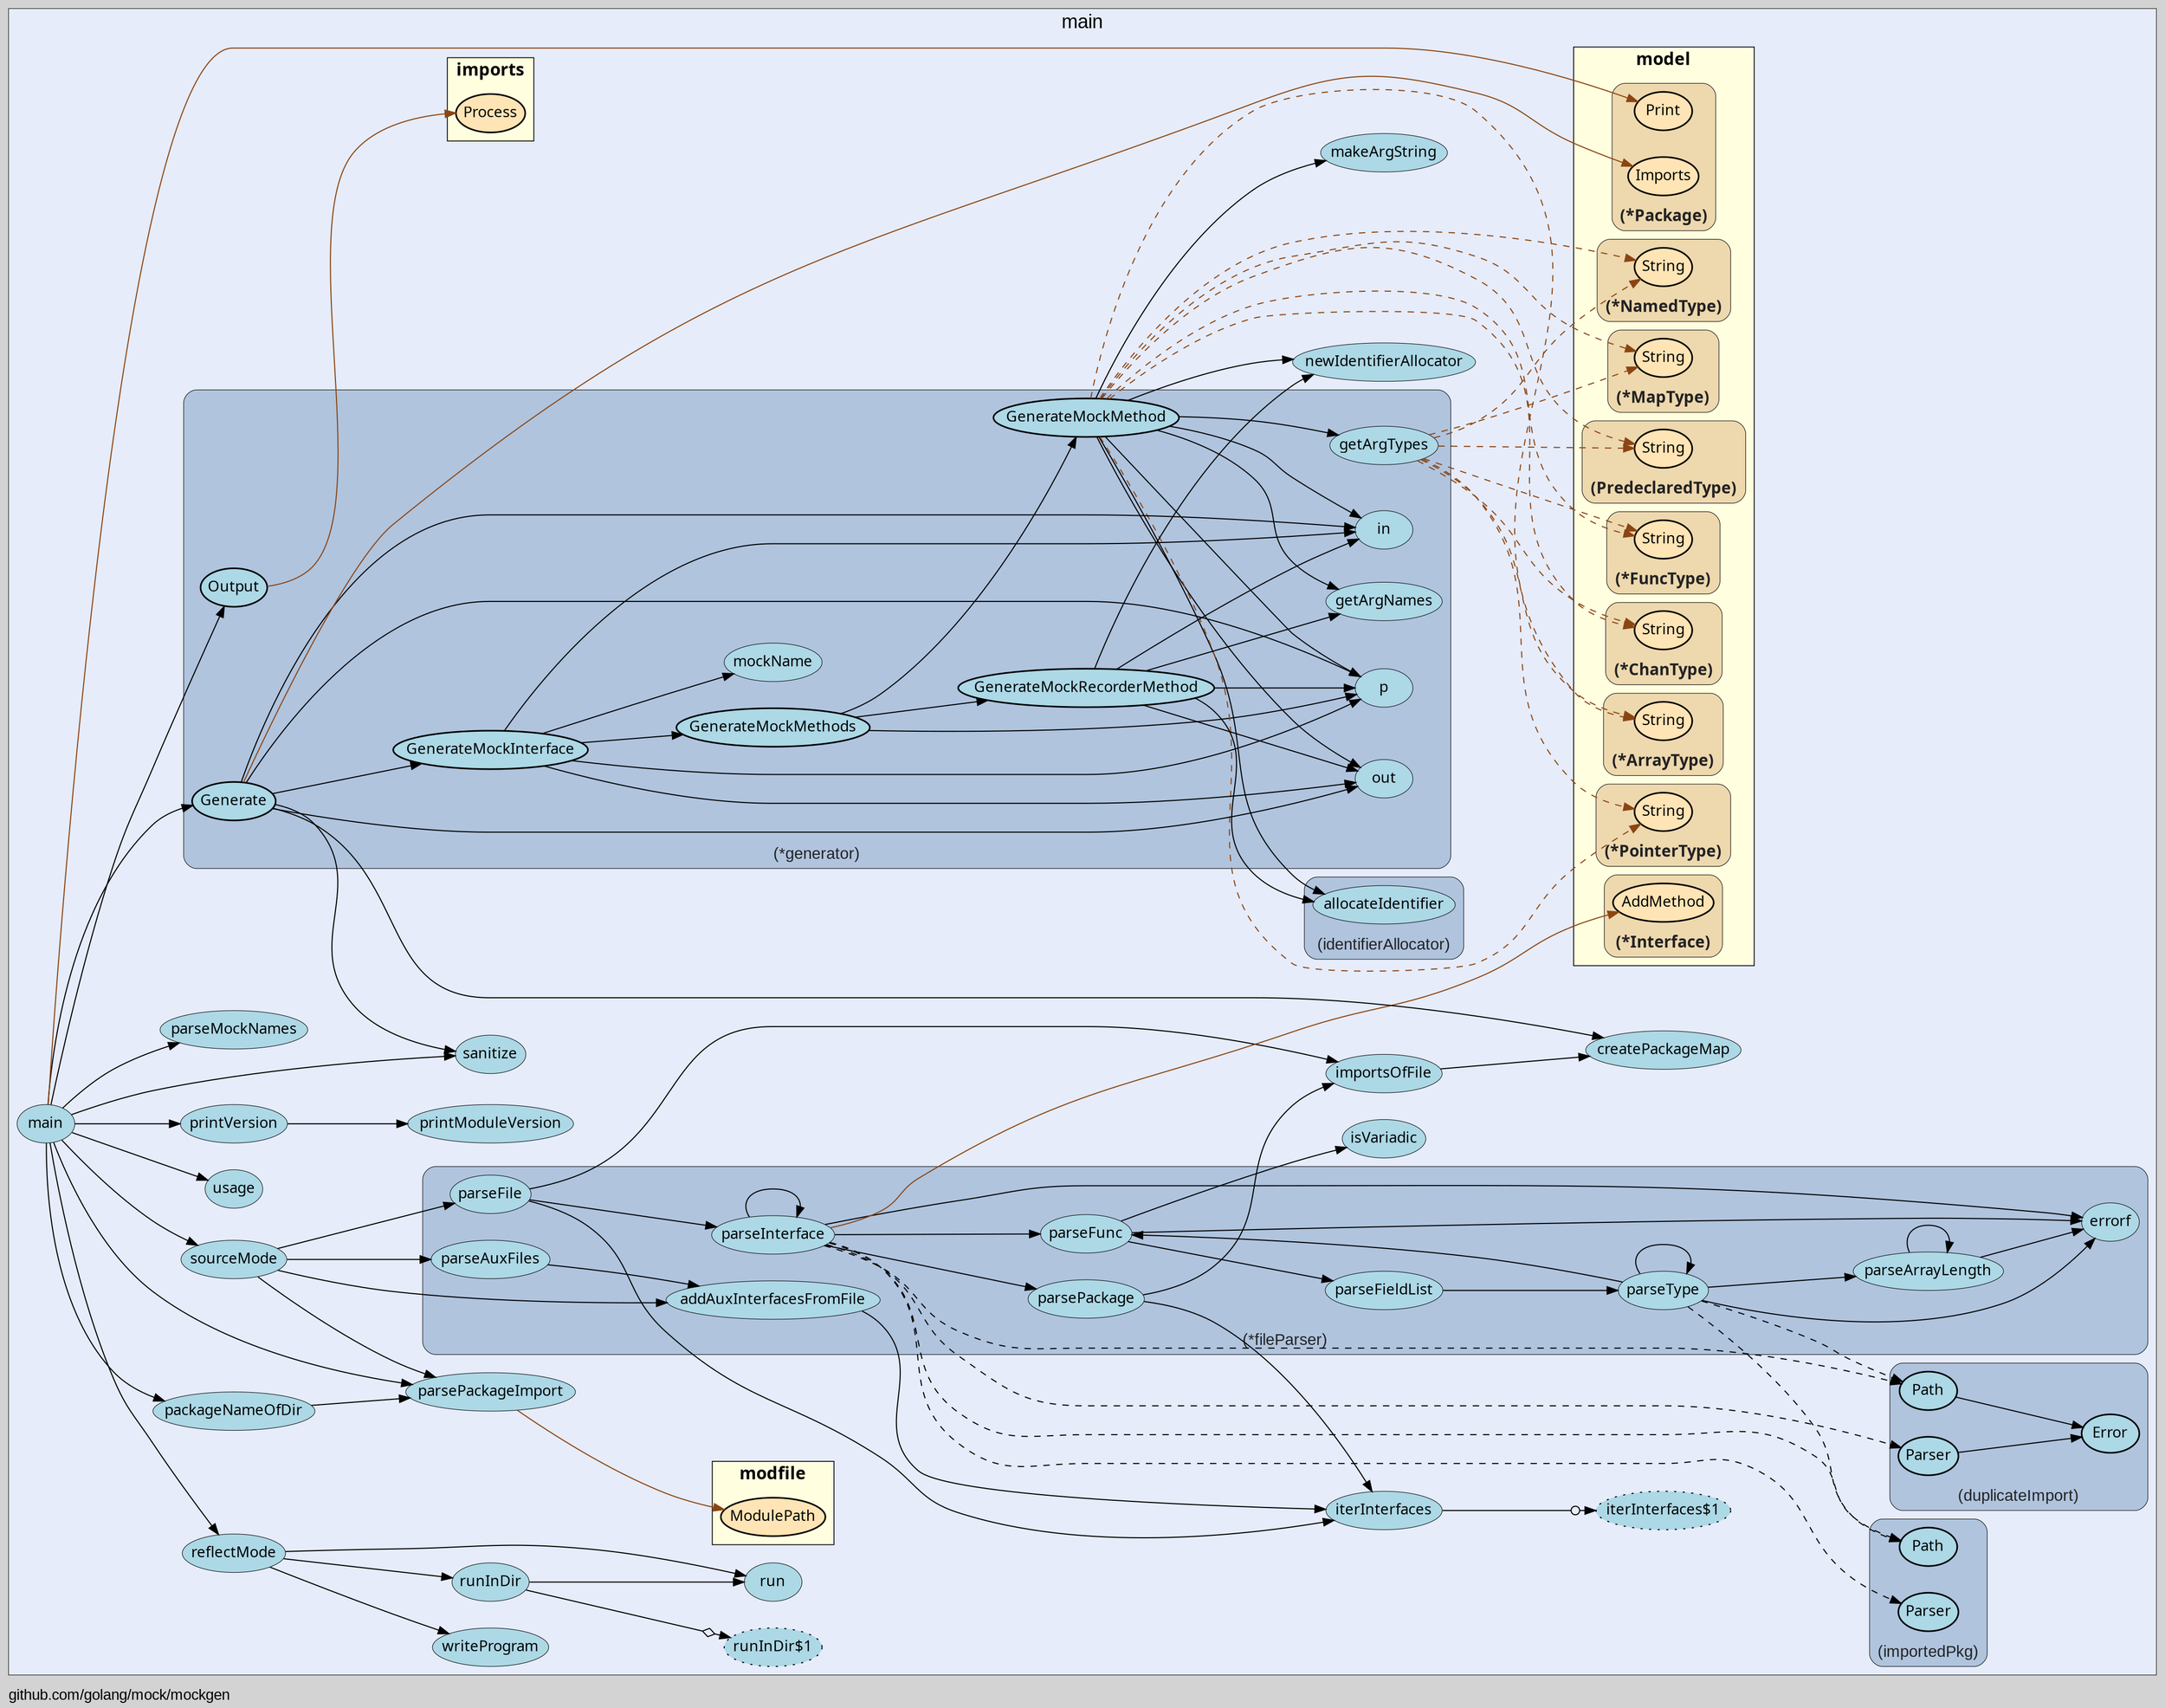 digraph gocallvis {
    label="github.com/golang/mock/mockgen";
    labeljust="l";
    fontname="Arial";
    fontsize="14";
    rankdir="LR";
    bgcolor="lightgray";
    style="solid";
    penwidth="0.5";
    pad="0.0";
    nodesep="0.35";

    node [shape="ellipse" style="filled" fillcolor="honeydew" fontname="Verdana" penwidth="1.0" margin="0.05,0.0"];
    edge [minlen="2"]

    subgraph "cluster_focus" {
        fontsize="18";
bgcolor="#e6ecfa";
label="main";
labelloc="t";
labeljust="c";
        
        "github.com/golang/mock/mockgen.reflectMode" [ fillcolor="lightblue" label="reflectMode" penwidth="0.5" ]
        "github.com/golang/mock/mockgen.run" [ fillcolor="lightblue" label="run" penwidth="0.5" ]
        "github.com/golang/mock/mockgen.writeProgram" [ fillcolor="lightblue" label="writeProgram" penwidth="0.5" ]
        "github.com/golang/mock/mockgen.runInDir" [ fillcolor="lightblue" label="runInDir" penwidth="0.5" ]
        "github.com/golang/mock/mockgen.runInDir$1" [ fillcolor="lightblue" label="runInDir$1" style="dotted,filled" ]
        "github.com/golang/mock/mockgen.iterInterfaces" [ fillcolor="lightblue" label="iterInterfaces" penwidth="0.5" ]
        "github.com/golang/mock/mockgen.iterInterfaces$1" [ fillcolor="lightblue" label="iterInterfaces$1" style="dotted,filled" ]
        "github.com/golang/mock/mockgen.importsOfFile" [ fillcolor="lightblue" label="importsOfFile" penwidth="0.5" ]
        "github.com/golang/mock/mockgen.createPackageMap" [ fillcolor="lightblue" label="createPackageMap" penwidth="0.5" ]
        "github.com/golang/mock/mockgen.isVariadic" [ fillcolor="lightblue" label="isVariadic" penwidth="0.5" ]
        "github.com/golang/mock/mockgen.makeArgString" [ label="makeArgString" penwidth="0.5" fillcolor="lightblue" ]
        "github.com/golang/mock/mockgen.newIdentifierAllocator" [ fillcolor="lightblue" label="newIdentifierAllocator" penwidth="0.5" ]
        "github.com/golang/mock/mockgen.parsePackageImport" [ fillcolor="lightblue" label="parsePackageImport" penwidth="0.5" ]
        "github.com/golang/mock/mockgen.sourceMode" [ fillcolor="lightblue" label="sourceMode" penwidth="0.5" ]
        "github.com/golang/mock/mockgen.printVersion" [ penwidth="0.5" fillcolor="lightblue" label="printVersion" ]
        "github.com/golang/mock/mockgen.printModuleVersion" [ fillcolor="lightblue" label="printModuleVersion" penwidth="0.5" ]
        "github.com/golang/mock/mockgen.main" [ penwidth="0.5" fillcolor="lightblue" label="main" ]
        "github.com/golang/mock/mockgen.usage" [ penwidth="0.5" fillcolor="lightblue" label="usage" ]
        "github.com/golang/mock/mockgen.packageNameOfDir" [ penwidth="0.5" fillcolor="lightblue" label="packageNameOfDir" ]
        "github.com/golang/mock/mockgen.sanitize" [ fillcolor="lightblue" label="sanitize" penwidth="0.5" ]
        "github.com/golang/mock/mockgen.parseMockNames" [ fillcolor="lightblue" label="parseMockNames" penwidth="0.5" ]
        
        subgraph "cluster_*github.com/golang/mock/mockgen.fileParser" {
        style="rounded,filled";
fillcolor="lightsteelblue";
label="(*fileParser)";
tooltip="type: *github.com/golang/mock/mockgen.fileParser";
penwidth="0.5";
fontsize="15";
fontcolor="#222222";
labelloc="b";
        
        "(*github.com/golang/mock/mockgen.fileParser).parsePackage" [ fillcolor="lightblue" label="parsePackage" penwidth="0.5" ]
        "(*github.com/golang/mock/mockgen.fileParser).parseFunc" [ penwidth="0.5" fillcolor="lightblue" label="parseFunc" ]
        "(*github.com/golang/mock/mockgen.fileParser).parseArrayLength" [ fillcolor="lightblue" label="parseArrayLength" penwidth="0.5" ]
        "(*github.com/golang/mock/mockgen.fileParser).errorf" [ penwidth="0.5" fillcolor="lightblue" label="errorf" ]
        "(*github.com/golang/mock/mockgen.fileParser).parseType" [ label="parseType" penwidth="0.5" fillcolor="lightblue" ]
        "(*github.com/golang/mock/mockgen.fileParser).parseFieldList" [ fillcolor="lightblue" label="parseFieldList" penwidth="0.5" ]
        "(*github.com/golang/mock/mockgen.fileParser).addAuxInterfacesFromFile" [ penwidth="0.5" fillcolor="lightblue" label="addAuxInterfacesFromFile" ]
        "(*github.com/golang/mock/mockgen.fileParser).parseAuxFiles" [ penwidth="0.5" fillcolor="lightblue" label="parseAuxFiles" ]
        "(*github.com/golang/mock/mockgen.fileParser).parseFile" [ fillcolor="lightblue" label="parseFile" penwidth="0.5" ]
        "(*github.com/golang/mock/mockgen.fileParser).parseInterface" [ fillcolor="lightblue" label="parseInterface" penwidth="0.5" ]
        
    }

        subgraph "cluster_*github.com/golang/mock/mockgen.generator" {
        labelloc="b";
style="rounded,filled";
fillcolor="lightsteelblue";
label="(*generator)";
tooltip="type: *github.com/golang/mock/mockgen.generator";
penwidth="0.5";
fontsize="15";
fontcolor="#222222";
        
        "(*github.com/golang/mock/mockgen.generator).GenerateMockMethods" [ label="GenerateMockMethods" penwidth="1.5" fillcolor="lightblue" ]
        "(*github.com/golang/mock/mockgen.generator).p" [ penwidth="0.5" fillcolor="lightblue" label="p" ]
        "(*github.com/golang/mock/mockgen.generator).GenerateMockMethod" [ penwidth="1.5" fillcolor="lightblue" label="GenerateMockMethod" ]
        "(*github.com/golang/mock/mockgen.generator).getArgNames" [ fillcolor="lightblue" label="getArgNames" penwidth="0.5" ]
        "(*github.com/golang/mock/mockgen.generator).getArgTypes" [ fillcolor="lightblue" label="getArgTypes" penwidth="0.5" ]
        "(*github.com/golang/mock/mockgen.generator).in" [ fillcolor="lightblue" label="in" penwidth="0.5" ]
        "(*github.com/golang/mock/mockgen.generator).out" [ fillcolor="lightblue" label="out" penwidth="0.5" ]
        "(*github.com/golang/mock/mockgen.generator).GenerateMockRecorderMethod" [ penwidth="1.5" fillcolor="lightblue" label="GenerateMockRecorderMethod" ]
        "(*github.com/golang/mock/mockgen.generator).Output" [ fillcolor="lightblue" label="Output" penwidth="1.5" ]
        "(*github.com/golang/mock/mockgen.generator).Generate" [ fillcolor="lightblue" label="Generate" penwidth="1.5" ]
        "(*github.com/golang/mock/mockgen.generator).GenerateMockInterface" [ fillcolor="lightblue" label="GenerateMockInterface" penwidth="1.5" ]
        "(*github.com/golang/mock/mockgen.generator).mockName" [ penwidth="0.5" fillcolor="lightblue" label="mockName" ]
        
    }

        subgraph "cluster_github.com/golang/mock/mockgen.duplicateImport" {
        fontcolor="#222222";
labelloc="b";
style="rounded,filled";
fillcolor="lightsteelblue";
label="(duplicateImport)";
tooltip="type: github.com/golang/mock/mockgen.duplicateImport";
penwidth="0.5";
fontsize="15";
        
        "(github.com/golang/mock/mockgen.duplicateImport).Path" [ fillcolor="lightblue" label="Path" penwidth="1.5" ]
        "(github.com/golang/mock/mockgen.duplicateImport).Error" [ penwidth="1.5" fillcolor="lightblue" label="Error" ]
        "(github.com/golang/mock/mockgen.duplicateImport).Parser" [ fillcolor="lightblue" label="Parser" penwidth="1.5" ]
        
    }

        subgraph "cluster_github.com/golang/mock/mockgen.identifierAllocator" {
        tooltip="type: github.com/golang/mock/mockgen.identifierAllocator";
penwidth="0.5";
fontsize="15";
fontcolor="#222222";
labelloc="b";
style="rounded,filled";
fillcolor="lightsteelblue";
label="(identifierAllocator)";
        
        "(github.com/golang/mock/mockgen.identifierAllocator).allocateIdentifier" [ fillcolor="lightblue" label="allocateIdentifier" penwidth="0.5" ]
        
    }

        subgraph "cluster_github.com/golang/mock/mockgen.importedPkg" {
        fillcolor="lightsteelblue";
label="(importedPkg)";
tooltip="type: github.com/golang/mock/mockgen.importedPkg";
penwidth="0.5";
fontsize="15";
fontcolor="#222222";
labelloc="b";
style="rounded,filled";
        
        "(github.com/golang/mock/mockgen.importedPkg).Path" [ fillcolor="lightblue" label="Path" penwidth="1.5" ]
        "(github.com/golang/mock/mockgen.importedPkg).Parser" [ penwidth="1.5" fillcolor="lightblue" label="Parser" ]
        
    }

        subgraph "cluster_github.com/golang/mock/mockgen/model" {
        fillcolor="lightyellow";
rank="sink";
URL="/?f=github.com/golang/mock/mockgen/model";
style="filled";
fontsize="16";
fontname="Tahoma bold";
label="model";
tooltip="package: github.com/golang/mock/mockgen/model";
penwidth="0.8";
        
        
        subgraph "cluster_*github.com/golang/mock/mockgen/model.ArrayType" {
        penwidth="0.5";
fontsize="15";
fontcolor="#222222";
labelloc="b";
style="rounded,filled";
fillcolor="wheat2";
label="(*ArrayType)";
tooltip="type: *github.com/golang/mock/mockgen/model.ArrayType";
        
        "(*github.com/golang/mock/mockgen/model.ArrayType).String" [ fillcolor="moccasin" label="String" penwidth="1.5" ]
        
    }

        subgraph "cluster_*github.com/golang/mock/mockgen/model.ChanType" {
        style="rounded,filled";
fillcolor="wheat2";
label="(*ChanType)";
tooltip="type: *github.com/golang/mock/mockgen/model.ChanType";
penwidth="0.5";
fontsize="15";
fontcolor="#222222";
labelloc="b";
        
        "(*github.com/golang/mock/mockgen/model.ChanType).String" [ fillcolor="moccasin" label="String" penwidth="1.5" ]
        
    }

        subgraph "cluster_*github.com/golang/mock/mockgen/model.FuncType" {
        fontcolor="#222222";
labelloc="b";
style="rounded,filled";
fillcolor="wheat2";
label="(*FuncType)";
tooltip="type: *github.com/golang/mock/mockgen/model.FuncType";
penwidth="0.5";
fontsize="15";
        
        "(*github.com/golang/mock/mockgen/model.FuncType).String" [ penwidth="1.5" fillcolor="moccasin" label="String" ]
        
    }

        subgraph "cluster_*github.com/golang/mock/mockgen/model.Interface" {
        fillcolor="wheat2";
label="(*Interface)";
tooltip="type: *github.com/golang/mock/mockgen/model.Interface";
penwidth="0.5";
fontsize="15";
fontcolor="#222222";
labelloc="b";
style="rounded,filled";
        
        "(*github.com/golang/mock/mockgen/model.Interface).AddMethod" [ fillcolor="moccasin" label="AddMethod" penwidth="1.5" ]
        
    }

        subgraph "cluster_*github.com/golang/mock/mockgen/model.MapType" {
        fontsize="15";
fontcolor="#222222";
labelloc="b";
style="rounded,filled";
fillcolor="wheat2";
label="(*MapType)";
tooltip="type: *github.com/golang/mock/mockgen/model.MapType";
penwidth="0.5";
        
        "(*github.com/golang/mock/mockgen/model.MapType).String" [ fillcolor="moccasin" label="String" penwidth="1.5" ]
        
    }

        subgraph "cluster_*github.com/golang/mock/mockgen/model.NamedType" {
        tooltip="type: *github.com/golang/mock/mockgen/model.NamedType";
penwidth="0.5";
fontsize="15";
fontcolor="#222222";
labelloc="b";
style="rounded,filled";
fillcolor="wheat2";
label="(*NamedType)";
        
        "(*github.com/golang/mock/mockgen/model.NamedType).String" [ fillcolor="moccasin" label="String" penwidth="1.5" ]
        
    }

        subgraph "cluster_*github.com/golang/mock/mockgen/model.Package" {
        fontsize="15";
fontcolor="#222222";
labelloc="b";
style="rounded,filled";
fillcolor="wheat2";
label="(*Package)";
tooltip="type: *github.com/golang/mock/mockgen/model.Package";
penwidth="0.5";
        
        "(*github.com/golang/mock/mockgen/model.Package).Print" [ fillcolor="moccasin" label="Print" penwidth="1.5" ]
        "(*github.com/golang/mock/mockgen/model.Package).Imports" [ fillcolor="moccasin" label="Imports" penwidth="1.5" ]
        
    }

        subgraph "cluster_*github.com/golang/mock/mockgen/model.PointerType" {
        style="rounded,filled";
fillcolor="wheat2";
label="(*PointerType)";
tooltip="type: *github.com/golang/mock/mockgen/model.PointerType";
penwidth="0.5";
fontsize="15";
fontcolor="#222222";
labelloc="b";
        
        "(*github.com/golang/mock/mockgen/model.PointerType).String" [ fillcolor="moccasin" label="String" penwidth="1.5" ]
        
    }

        subgraph "cluster_github.com/golang/mock/mockgen/model.PredeclaredType" {
        penwidth="0.5";
fontsize="15";
fontcolor="#222222";
labelloc="b";
style="rounded,filled";
fillcolor="wheat2";
label="(PredeclaredType)";
tooltip="type: github.com/golang/mock/mockgen/model.PredeclaredType";
        
        "(github.com/golang/mock/mockgen/model.PredeclaredType).String" [ fillcolor="moccasin" label="String" penwidth="1.5" ]
        
    }

    }

        subgraph "cluster_golang.org/x/mod/modfile" {
        penwidth="0.8";
fillcolor="lightyellow";
fontname="Tahoma bold";
label="modfile";
URL="/?f=golang.org/x/mod/modfile";
fontsize="16";
style="filled";
rank="sink";
tooltip="package: golang.org/x/mod/modfile";
        
        "golang.org/x/mod/modfile.ModulePath" [ fillcolor="moccasin" label="ModulePath" penwidth="1.5" ]
        
    }

        subgraph "cluster_golang.org/x/tools/imports" {
        penwidth="0.8";
fontsize="16";
rank="sink";
tooltip="package: golang.org/x/tools/imports";
style="filled";
fillcolor="lightyellow";
fontname="Tahoma bold";
label="imports";
URL="/?f=golang.org/x/tools/imports";
        
        "golang.org/x/tools/imports.Process" [ fillcolor="moccasin" label="Process" penwidth="1.5" ]
        
    }

    }

    "github.com/golang/mock/mockgen.reflectMode" -> "github.com/golang/mock/mockgen.run" [  ]
    "github.com/golang/mock/mockgen.reflectMode" -> "github.com/golang/mock/mockgen.writeProgram" [  ]
    "github.com/golang/mock/mockgen.runInDir" -> "github.com/golang/mock/mockgen.runInDir$1" [ arrowhead="normalnoneodiamond" ]
    "github.com/golang/mock/mockgen.runInDir" -> "github.com/golang/mock/mockgen.run" [  ]
    "github.com/golang/mock/mockgen.reflectMode" -> "github.com/golang/mock/mockgen.runInDir" [  ]
    "github.com/golang/mock/mockgen.iterInterfaces" -> "github.com/golang/mock/mockgen.iterInterfaces$1" [ arrowhead="normalnoneodot" ]
    "(*github.com/golang/mock/mockgen.fileParser).parsePackage" -> "github.com/golang/mock/mockgen.iterInterfaces" [  ]
    "github.com/golang/mock/mockgen.importsOfFile" -> "github.com/golang/mock/mockgen.createPackageMap" [  ]
    "(*github.com/golang/mock/mockgen.fileParser).parsePackage" -> "github.com/golang/mock/mockgen.importsOfFile" [  ]
    "(*github.com/golang/mock/mockgen.fileParser).parseFunc" -> "github.com/golang/mock/mockgen.isVariadic" [  ]
    "(*github.com/golang/mock/mockgen.fileParser).parseArrayLength" -> "(*github.com/golang/mock/mockgen.fileParser).errorf" [  ]
    "(*github.com/golang/mock/mockgen.fileParser).parseArrayLength" -> "(*github.com/golang/mock/mockgen.fileParser).parseArrayLength" [  ]
    "(*github.com/golang/mock/mockgen.fileParser).parseType" -> "(*github.com/golang/mock/mockgen.fileParser).parseArrayLength" [  ]
    "(*github.com/golang/mock/mockgen.fileParser).parseType" -> "(*github.com/golang/mock/mockgen.fileParser).parseType" [  ]
    "(*github.com/golang/mock/mockgen.fileParser).parseType" -> "(*github.com/golang/mock/mockgen.fileParser).errorf" [  ]
    "(*github.com/golang/mock/mockgen.fileParser).parseType" -> "(*github.com/golang/mock/mockgen.fileParser).parseFunc" [  ]
    "(*github.com/golang/mock/mockgen.fileParser).parseType" -> "(github.com/golang/mock/mockgen.importedPkg).Path" [ style="dashed" ]
    "(github.com/golang/mock/mockgen.duplicateImport).Path" -> "(github.com/golang/mock/mockgen.duplicateImport).Error" [  ]
    "(*github.com/golang/mock/mockgen.fileParser).parseType" -> "(github.com/golang/mock/mockgen.duplicateImport).Path" [ style="dashed" ]
    "(*github.com/golang/mock/mockgen.fileParser).parseFieldList" -> "(*github.com/golang/mock/mockgen.fileParser).parseType" [  ]
    "(*github.com/golang/mock/mockgen.fileParser).parseFunc" -> "(*github.com/golang/mock/mockgen.fileParser).parseFieldList" [  ]
    "(*github.com/golang/mock/mockgen.fileParser).parseFunc" -> "(*github.com/golang/mock/mockgen.fileParser).errorf" [  ]
    "(*github.com/golang/mock/mockgen.generator).GenerateMockMethods" -> "(*github.com/golang/mock/mockgen.generator).p" [  ]
    "(*github.com/golang/mock/mockgen.generator).GenerateMockMethod" -> "(*github.com/golang/mock/mockgen.generator).getArgNames" [  ]
    "(*github.com/golang/mock/mockgen.generator).getArgTypes" -> "(*github.com/golang/mock/mockgen/model.MapType).String" [ style="dashed" color="saddlebrown" ]
    "(*github.com/golang/mock/mockgen.generator).getArgTypes" -> "(*github.com/golang/mock/mockgen/model.FuncType).String" [ style="dashed" color="saddlebrown" ]
    "(*github.com/golang/mock/mockgen.generator).getArgTypes" -> "(github.com/golang/mock/mockgen/model.PredeclaredType).String" [ style="dashed" color="saddlebrown" ]
    "(*github.com/golang/mock/mockgen.generator).getArgTypes" -> "(*github.com/golang/mock/mockgen/model.ArrayType).String" [ style="dashed" color="saddlebrown" ]
    "(*github.com/golang/mock/mockgen.generator).getArgTypes" -> "(*github.com/golang/mock/mockgen/model.PointerType).String" [ style="dashed" color="saddlebrown" ]
    "(*github.com/golang/mock/mockgen.generator).getArgTypes" -> "(*github.com/golang/mock/mockgen/model.NamedType).String" [ style="dashed" color="saddlebrown" ]
    "(*github.com/golang/mock/mockgen.generator).getArgTypes" -> "(*github.com/golang/mock/mockgen/model.ChanType).String" [ style="dashed" color="saddlebrown" ]
    "(*github.com/golang/mock/mockgen.generator).GenerateMockMethod" -> "(*github.com/golang/mock/mockgen.generator).getArgTypes" [  ]
    "(*github.com/golang/mock/mockgen.generator).GenerateMockMethod" -> "github.com/golang/mock/mockgen.makeArgString" [  ]
    "(*github.com/golang/mock/mockgen.generator).GenerateMockMethod" -> "github.com/golang/mock/mockgen.newIdentifierAllocator" [  ]
    "(*github.com/golang/mock/mockgen.generator).GenerateMockMethod" -> "(github.com/golang/mock/mockgen.identifierAllocator).allocateIdentifier" [  ]
    "(*github.com/golang/mock/mockgen.generator).GenerateMockMethod" -> "(*github.com/golang/mock/mockgen.generator).p" [  ]
    "(*github.com/golang/mock/mockgen.generator).GenerateMockMethod" -> "(*github.com/golang/mock/mockgen.generator).in" [  ]
    "(*github.com/golang/mock/mockgen.generator).GenerateMockMethod" -> "(*github.com/golang/mock/mockgen.generator).out" [  ]
    "(*github.com/golang/mock/mockgen.generator).GenerateMockMethod" -> "(*github.com/golang/mock/mockgen/model.MapType).String" [ style="dashed" color="saddlebrown" ]
    "(*github.com/golang/mock/mockgen.generator).GenerateMockMethod" -> "(*github.com/golang/mock/mockgen/model.FuncType).String" [ style="dashed" color="saddlebrown" ]
    "(*github.com/golang/mock/mockgen.generator).GenerateMockMethod" -> "(github.com/golang/mock/mockgen/model.PredeclaredType).String" [ style="dashed" color="saddlebrown" ]
    "(*github.com/golang/mock/mockgen.generator).GenerateMockMethod" -> "(*github.com/golang/mock/mockgen/model.ArrayType).String" [ style="dashed" color="saddlebrown" ]
    "(*github.com/golang/mock/mockgen.generator).GenerateMockMethod" -> "(*github.com/golang/mock/mockgen/model.PointerType).String" [ style="dashed" color="saddlebrown" ]
    "(*github.com/golang/mock/mockgen.generator).GenerateMockMethod" -> "(*github.com/golang/mock/mockgen/model.NamedType).String" [ style="dashed" color="saddlebrown" ]
    "(*github.com/golang/mock/mockgen.generator).GenerateMockMethod" -> "(*github.com/golang/mock/mockgen/model.ChanType).String" [ style="dashed" color="saddlebrown" ]
    "(*github.com/golang/mock/mockgen.generator).GenerateMockMethods" -> "(*github.com/golang/mock/mockgen.generator).GenerateMockMethod" [  ]
    "(*github.com/golang/mock/mockgen.generator).GenerateMockRecorderMethod" -> "(*github.com/golang/mock/mockgen.generator).getArgNames" [  ]
    "(*github.com/golang/mock/mockgen.generator).GenerateMockRecorderMethod" -> "github.com/golang/mock/mockgen.newIdentifierAllocator" [  ]
    "(*github.com/golang/mock/mockgen.generator).GenerateMockRecorderMethod" -> "(github.com/golang/mock/mockgen.identifierAllocator).allocateIdentifier" [  ]
    "(*github.com/golang/mock/mockgen.generator).GenerateMockRecorderMethod" -> "(*github.com/golang/mock/mockgen.generator).p" [  ]
    "(*github.com/golang/mock/mockgen.generator).GenerateMockRecorderMethod" -> "(*github.com/golang/mock/mockgen.generator).in" [  ]
    "(*github.com/golang/mock/mockgen.generator).GenerateMockRecorderMethod" -> "(*github.com/golang/mock/mockgen.generator).out" [  ]
    "(*github.com/golang/mock/mockgen.generator).GenerateMockMethods" -> "(*github.com/golang/mock/mockgen.generator).GenerateMockRecorderMethod" [  ]
    "(github.com/golang/mock/mockgen.duplicateImport).Parser" -> "(github.com/golang/mock/mockgen.duplicateImport).Error" [  ]
    "github.com/golang/mock/mockgen.parsePackageImport" -> "golang.org/x/mod/modfile.ModulePath" [ color="saddlebrown" ]
    "github.com/golang/mock/mockgen.sourceMode" -> "github.com/golang/mock/mockgen.parsePackageImport" [  ]
    "(*github.com/golang/mock/mockgen.fileParser).addAuxInterfacesFromFile" -> "github.com/golang/mock/mockgen.iterInterfaces" [  ]
    "(*github.com/golang/mock/mockgen.fileParser).parseAuxFiles" -> "(*github.com/golang/mock/mockgen.fileParser).addAuxInterfacesFromFile" [  ]
    "github.com/golang/mock/mockgen.sourceMode" -> "(*github.com/golang/mock/mockgen.fileParser).parseAuxFiles" [  ]
    "github.com/golang/mock/mockgen.sourceMode" -> "(*github.com/golang/mock/mockgen.fileParser).addAuxInterfacesFromFile" [  ]
    "(*github.com/golang/mock/mockgen.fileParser).parseFile" -> "github.com/golang/mock/mockgen.importsOfFile" [  ]
    "(*github.com/golang/mock/mockgen.fileParser).parseFile" -> "github.com/golang/mock/mockgen.iterInterfaces" [  ]
    "(*github.com/golang/mock/mockgen.fileParser).parseInterface" -> "(*github.com/golang/mock/mockgen.fileParser).parseFunc" [  ]
    "(*github.com/golang/mock/mockgen.fileParser).parseInterface" -> "(*github.com/golang/mock/mockgen/model.Interface).AddMethod" [ color="saddlebrown" ]
    "(*github.com/golang/mock/mockgen.fileParser).parseInterface" -> "(*github.com/golang/mock/mockgen.fileParser).parseInterface" [  ]
    "(*github.com/golang/mock/mockgen.fileParser).parseInterface" -> "(*github.com/golang/mock/mockgen.fileParser).parsePackage" [  ]
    "(*github.com/golang/mock/mockgen.fileParser).parseInterface" -> "(*github.com/golang/mock/mockgen.fileParser).errorf" [  ]
    "(*github.com/golang/mock/mockgen.fileParser).parseInterface" -> "(github.com/golang/mock/mockgen.importedPkg).Path" [ style="dashed" ]
    "(*github.com/golang/mock/mockgen.fileParser).parseInterface" -> "(github.com/golang/mock/mockgen.duplicateImport).Path" [ style="dashed" ]
    "(*github.com/golang/mock/mockgen.fileParser).parseInterface" -> "(github.com/golang/mock/mockgen.importedPkg).Parser" [ style="dashed" ]
    "(*github.com/golang/mock/mockgen.fileParser).parseInterface" -> "(github.com/golang/mock/mockgen.duplicateImport).Parser" [ style="dashed" ]
    "(*github.com/golang/mock/mockgen.fileParser).parseFile" -> "(*github.com/golang/mock/mockgen.fileParser).parseInterface" [  ]
    "github.com/golang/mock/mockgen.sourceMode" -> "(*github.com/golang/mock/mockgen.fileParser).parseFile" [  ]
    "(*github.com/golang/mock/mockgen.generator).Output" -> "golang.org/x/tools/imports.Process" [ color="saddlebrown" ]
    "github.com/golang/mock/mockgen.printVersion" -> "github.com/golang/mock/mockgen.printModuleVersion" [  ]
    "github.com/golang/mock/mockgen.main" -> "github.com/golang/mock/mockgen.printVersion" [  ]
    "github.com/golang/mock/mockgen.main" -> "github.com/golang/mock/mockgen.sourceMode" [  ]
    "github.com/golang/mock/mockgen.main" -> "github.com/golang/mock/mockgen.usage" [  ]
    "github.com/golang/mock/mockgen.main" -> "github.com/golang/mock/mockgen.reflectMode" [  ]
    "github.com/golang/mock/mockgen.packageNameOfDir" -> "github.com/golang/mock/mockgen.parsePackageImport" [  ]
    "github.com/golang/mock/mockgen.main" -> "github.com/golang/mock/mockgen.packageNameOfDir" [  ]
    "github.com/golang/mock/mockgen.main" -> "(*github.com/golang/mock/mockgen/model.Package).Print" [ color="saddlebrown" ]
    "github.com/golang/mock/mockgen.main" -> "github.com/golang/mock/mockgen.sanitize" [  ]
    "github.com/golang/mock/mockgen.main" -> "github.com/golang/mock/mockgen.parsePackageImport" [  ]
    "github.com/golang/mock/mockgen.main" -> "github.com/golang/mock/mockgen.parseMockNames" [  ]
    "(*github.com/golang/mock/mockgen.generator).Generate" -> "(*github.com/golang/mock/mockgen.generator).p" [  ]
    "(*github.com/golang/mock/mockgen.generator).Generate" -> "(*github.com/golang/mock/mockgen/model.Package).Imports" [ color="saddlebrown" ]
    "(*github.com/golang/mock/mockgen.generator).Generate" -> "github.com/golang/mock/mockgen.createPackageMap" [  ]
    "(*github.com/golang/mock/mockgen.generator).Generate" -> "github.com/golang/mock/mockgen.sanitize" [  ]
    "(*github.com/golang/mock/mockgen.generator).Generate" -> "(*github.com/golang/mock/mockgen.generator).in" [  ]
    "(*github.com/golang/mock/mockgen.generator).Generate" -> "(*github.com/golang/mock/mockgen.generator).out" [  ]
    "(*github.com/golang/mock/mockgen.generator).GenerateMockInterface" -> "(*github.com/golang/mock/mockgen.generator).mockName" [  ]
    "(*github.com/golang/mock/mockgen.generator).GenerateMockInterface" -> "(*github.com/golang/mock/mockgen.generator).p" [  ]
    "(*github.com/golang/mock/mockgen.generator).GenerateMockInterface" -> "(*github.com/golang/mock/mockgen.generator).in" [  ]
    "(*github.com/golang/mock/mockgen.generator).GenerateMockInterface" -> "(*github.com/golang/mock/mockgen.generator).out" [  ]
    "(*github.com/golang/mock/mockgen.generator).GenerateMockInterface" -> "(*github.com/golang/mock/mockgen.generator).GenerateMockMethods" [  ]
    "(*github.com/golang/mock/mockgen.generator).Generate" -> "(*github.com/golang/mock/mockgen.generator).GenerateMockInterface" [  ]
    "github.com/golang/mock/mockgen.main" -> "(*github.com/golang/mock/mockgen.generator).Generate" [  ]
    "github.com/golang/mock/mockgen.main" -> "(*github.com/golang/mock/mockgen.generator).Output" [  ]
}
